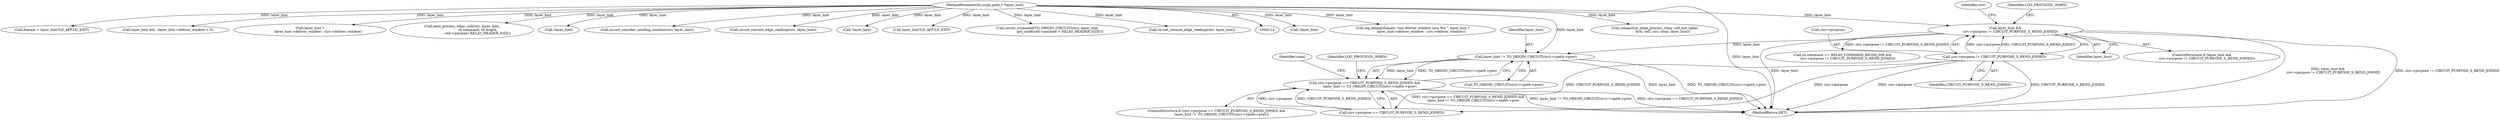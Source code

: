 digraph "0_tor_56a7c5bc15e0447203a491c1ee37de9939ad1dcd@pointer" {
"1000288" [label="(Call,layer_hint != TO_ORIGIN_CIRCUIT(circ)->cpath->prev)"];
"1000267" [label="(Call,layer_hint &&\n          circ->purpose != CIRCUIT_PURPOSE_S_REND_JOINED)"];
"1000118" [label="(MethodParameterIn,crypt_path_t *layer_hint)"];
"1000269" [label="(Call,circ->purpose != CIRCUIT_PURPOSE_S_REND_JOINED)"];
"1000282" [label="(Call,circ->purpose == CIRCUIT_PURPOSE_S_REND_JOINED &&\n          layer_hint != TO_ORIGIN_CIRCUIT(circ)->cpath->prev)"];
"1000285" [label="(Identifier,circ)"];
"1000363" [label="(Call,!layer_hint)"];
"1000388" [label="(Call,log_debug(domain,\"circ deliver_window now %d.\", layer_hint ?\n                layer_hint->deliver_window : circ->deliver_window))"];
"1001064" [label="(MethodReturn,RET)"];
"1000273" [label="(Identifier,CIRCUIT_PURPOSE_S_REND_JOINED)"];
"1000249" [label="(Call,connection_edge_process_relay_cell_not_open(\n               &rh, cell, circ, conn, layer_hint))"];
"1000126" [label="(Call,domain = layer_hint?LD_APP:LD_EXIT)"];
"1000354" [label="(Call,layer_hint && --layer_hint->deliver_window < 0)"];
"1000391" [label="(Call,layer_hint ?\n                layer_hint->deliver_window : circ->deliver_window)"];
"1000290" [label="(Call,TO_ORIGIN_CIRCUIT(circ)->cpath->prev)"];
"1000118" [label="(MethodParameterIn,crypt_path_t *layer_hint)"];
"1000281" [label="(ControlStructure,if (circ->purpose == CIRCUIT_PURPOSE_S_REND_JOINED &&\n          layer_hint != TO_ORIGIN_CIRCUIT(circ)->cpath->prev))"];
"1001039" [label="(Call,rend_process_relay_cell(circ, layer_hint,\n                              rh.command, rh.length,\n                              cell->payload+RELAY_HEADER_SIZE))"];
"1000267" [label="(Call,layer_hint &&\n          circ->purpose != CIRCUIT_PURPOSE_S_REND_JOINED)"];
"1000298" [label="(Identifier,LOG_PROTOCOL_WARN)"];
"1000282" [label="(Call,circ->purpose == CIRCUIT_PURPOSE_S_REND_JOINED &&\n          layer_hint != TO_ORIGIN_CIRCUIT(circ)->cpath->prev)"];
"1000288" [label="(Call,layer_hint != TO_ORIGIN_CIRCUIT(circ)->cpath->prev)"];
"1000283" [label="(Call,circ->purpose == CIRCUIT_PURPOSE_S_REND_JOINED)"];
"1000643" [label="(Call,!layer_hint)"];
"1000266" [label="(ControlStructure,if (layer_hint &&\n          circ->purpose != CIRCUIT_PURPOSE_S_REND_JOINED))"];
"1000399" [label="(Call,circuit_consider_sending_sendme(circ, layer_hint))"];
"1000268" [label="(Identifier,layer_hint)"];
"1000269" [label="(Call,circ->purpose != CIRCUIT_PURPOSE_S_REND_JOINED)"];
"1000919" [label="(Call,circuit_resume_edge_reading(circ, layer_hint))"];
"1000304" [label="(Identifier,conn)"];
"1000313" [label="(Call,rh.command == RELAY_COMMAND_BEGIN_DIR &&\n          circ->purpose != CIRCUIT_PURPOSE_S_REND_JOINED)"];
"1000289" [label="(Identifier,layer_hint)"];
"1000810" [label="(Call,!layer_hint)"];
"1000128" [label="(Call,layer_hint?LD_APP:LD_EXIT)"];
"1000819" [label="(Call,circuit_truncated(TO_ORIGIN_CIRCUIT(circ), layer_hint,\n                        get_uint8(cell->payload + RELAY_HEADER_SIZE)))"];
"1000884" [label="(Call,circuit_resume_edge_reading(circ, layer_hint))"];
"1000270" [label="(Call,circ->purpose)"];
"1000276" [label="(Identifier,LOG_PROTOCOL_WARN)"];
"1000288" -> "1000282"  [label="AST: "];
"1000288" -> "1000290"  [label="CFG: "];
"1000289" -> "1000288"  [label="AST: "];
"1000290" -> "1000288"  [label="AST: "];
"1000282" -> "1000288"  [label="CFG: "];
"1000288" -> "1001064"  [label="DDG: TO_ORIGIN_CIRCUIT(circ)->cpath->prev"];
"1000288" -> "1001064"  [label="DDG: layer_hint"];
"1000288" -> "1000282"  [label="DDG: layer_hint"];
"1000288" -> "1000282"  [label="DDG: TO_ORIGIN_CIRCUIT(circ)->cpath->prev"];
"1000267" -> "1000288"  [label="DDG: layer_hint"];
"1000118" -> "1000288"  [label="DDG: layer_hint"];
"1000267" -> "1000266"  [label="AST: "];
"1000267" -> "1000268"  [label="CFG: "];
"1000267" -> "1000269"  [label="CFG: "];
"1000268" -> "1000267"  [label="AST: "];
"1000269" -> "1000267"  [label="AST: "];
"1000276" -> "1000267"  [label="CFG: "];
"1000285" -> "1000267"  [label="CFG: "];
"1000267" -> "1001064"  [label="DDG: circ->purpose != CIRCUIT_PURPOSE_S_REND_JOINED"];
"1000267" -> "1001064"  [label="DDG: layer_hint"];
"1000267" -> "1001064"  [label="DDG: layer_hint &&\n          circ->purpose != CIRCUIT_PURPOSE_S_REND_JOINED"];
"1000118" -> "1000267"  [label="DDG: layer_hint"];
"1000269" -> "1000267"  [label="DDG: circ->purpose"];
"1000269" -> "1000267"  [label="DDG: CIRCUIT_PURPOSE_S_REND_JOINED"];
"1000267" -> "1000313"  [label="DDG: circ->purpose != CIRCUIT_PURPOSE_S_REND_JOINED"];
"1000118" -> "1000114"  [label="AST: "];
"1000118" -> "1001064"  [label="DDG: layer_hint"];
"1000118" -> "1000126"  [label="DDG: layer_hint"];
"1000118" -> "1000128"  [label="DDG: layer_hint"];
"1000118" -> "1000249"  [label="DDG: layer_hint"];
"1000118" -> "1000354"  [label="DDG: layer_hint"];
"1000118" -> "1000363"  [label="DDG: layer_hint"];
"1000118" -> "1000388"  [label="DDG: layer_hint"];
"1000118" -> "1000391"  [label="DDG: layer_hint"];
"1000118" -> "1000399"  [label="DDG: layer_hint"];
"1000118" -> "1000643"  [label="DDG: layer_hint"];
"1000118" -> "1000810"  [label="DDG: layer_hint"];
"1000118" -> "1000819"  [label="DDG: layer_hint"];
"1000118" -> "1000884"  [label="DDG: layer_hint"];
"1000118" -> "1000919"  [label="DDG: layer_hint"];
"1000118" -> "1001039"  [label="DDG: layer_hint"];
"1000269" -> "1000273"  [label="CFG: "];
"1000270" -> "1000269"  [label="AST: "];
"1000273" -> "1000269"  [label="AST: "];
"1000269" -> "1001064"  [label="DDG: CIRCUIT_PURPOSE_S_REND_JOINED"];
"1000269" -> "1001064"  [label="DDG: circ->purpose"];
"1000269" -> "1000283"  [label="DDG: circ->purpose"];
"1000269" -> "1000283"  [label="DDG: CIRCUIT_PURPOSE_S_REND_JOINED"];
"1000282" -> "1000281"  [label="AST: "];
"1000282" -> "1000283"  [label="CFG: "];
"1000283" -> "1000282"  [label="AST: "];
"1000298" -> "1000282"  [label="CFG: "];
"1000304" -> "1000282"  [label="CFG: "];
"1000282" -> "1001064"  [label="DDG: circ->purpose == CIRCUIT_PURPOSE_S_REND_JOINED &&\n          layer_hint != TO_ORIGIN_CIRCUIT(circ)->cpath->prev"];
"1000282" -> "1001064"  [label="DDG: layer_hint != TO_ORIGIN_CIRCUIT(circ)->cpath->prev"];
"1000282" -> "1001064"  [label="DDG: circ->purpose == CIRCUIT_PURPOSE_S_REND_JOINED"];
"1000283" -> "1000282"  [label="DDG: circ->purpose"];
"1000283" -> "1000282"  [label="DDG: CIRCUIT_PURPOSE_S_REND_JOINED"];
}
